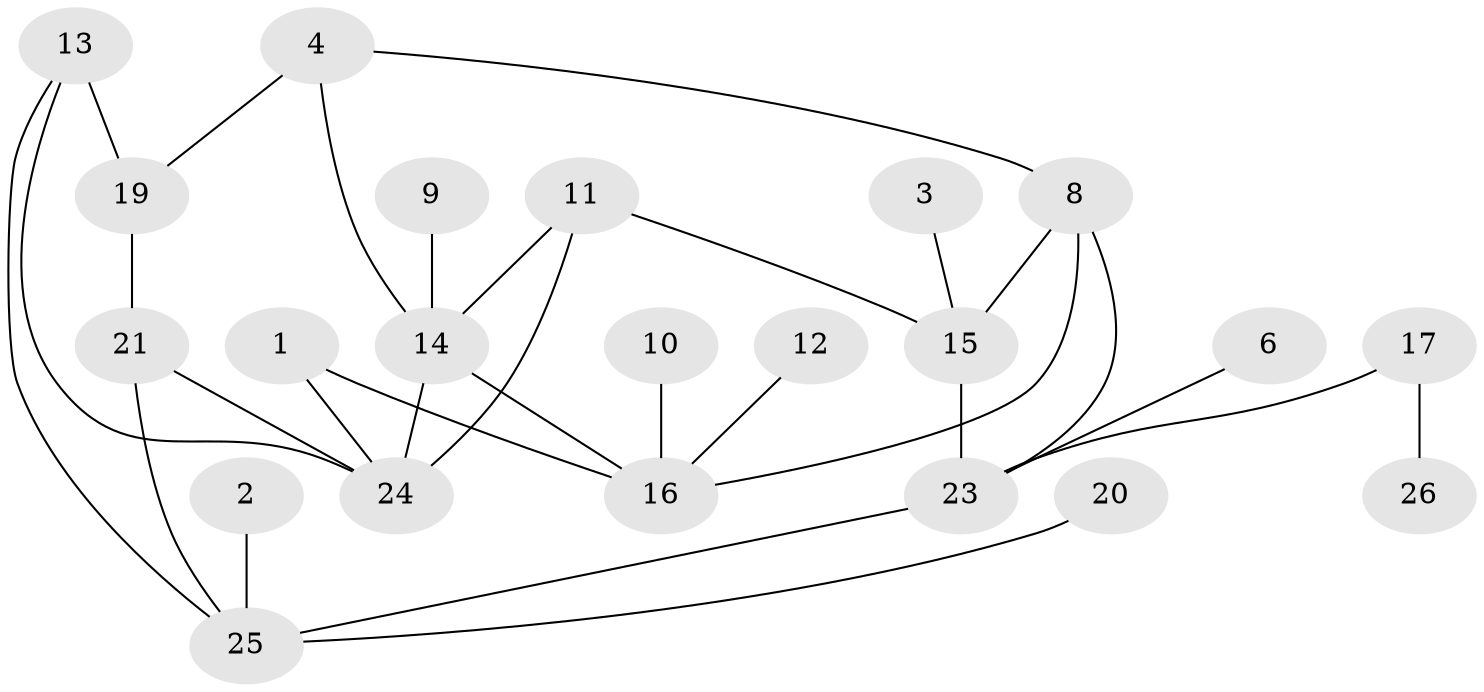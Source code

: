 // original degree distribution, {2: 0.3076923076923077, 3: 0.23076923076923078, 1: 0.21153846153846154, 4: 0.1346153846153846, 6: 0.019230769230769232, 0: 0.07692307692307693, 5: 0.019230769230769232}
// Generated by graph-tools (version 1.1) at 2025/49/03/09/25 03:49:07]
// undirected, 22 vertices, 30 edges
graph export_dot {
graph [start="1"]
  node [color=gray90,style=filled];
  1;
  2;
  3;
  4;
  6;
  8;
  9;
  10;
  11;
  12;
  13;
  14;
  15;
  16;
  17;
  19;
  20;
  21;
  23;
  24;
  25;
  26;
  1 -- 16 [weight=1.0];
  1 -- 24 [weight=1.0];
  2 -- 25 [weight=1.0];
  3 -- 15 [weight=1.0];
  4 -- 8 [weight=1.0];
  4 -- 14 [weight=1.0];
  4 -- 19 [weight=1.0];
  6 -- 23 [weight=1.0];
  8 -- 15 [weight=1.0];
  8 -- 16 [weight=1.0];
  8 -- 23 [weight=1.0];
  9 -- 14 [weight=1.0];
  10 -- 16 [weight=1.0];
  11 -- 14 [weight=1.0];
  11 -- 15 [weight=1.0];
  11 -- 24 [weight=1.0];
  12 -- 16 [weight=1.0];
  13 -- 19 [weight=2.0];
  13 -- 24 [weight=1.0];
  13 -- 25 [weight=1.0];
  14 -- 16 [weight=1.0];
  14 -- 24 [weight=1.0];
  15 -- 23 [weight=1.0];
  17 -- 23 [weight=1.0];
  17 -- 26 [weight=1.0];
  19 -- 21 [weight=1.0];
  20 -- 25 [weight=2.0];
  21 -- 24 [weight=1.0];
  21 -- 25 [weight=2.0];
  23 -- 25 [weight=1.0];
}
